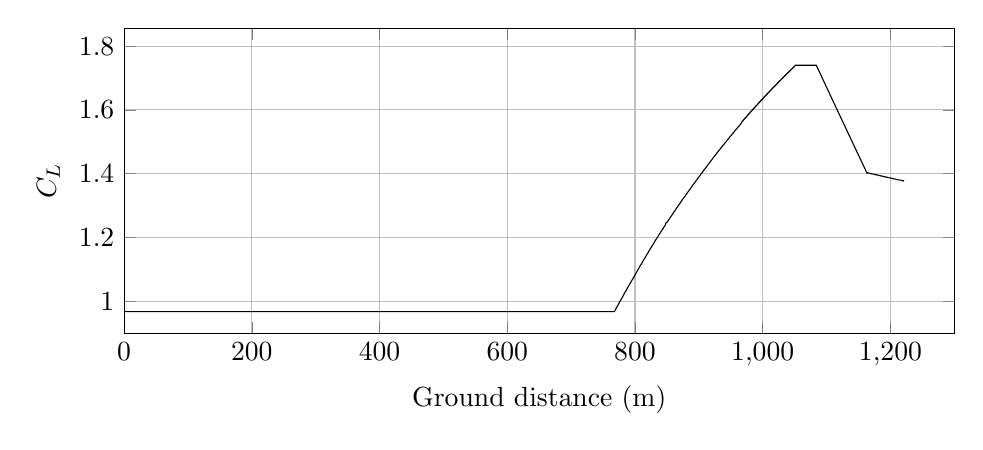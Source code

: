%CL_vs_GroundDistance
\begin{tikzpicture}

\begin{axis}[
width=\textwidth,
height=0.45\textwidth,
scaled ticks=false, tick label style={/pgf/number format/fixed},
xmin=0.0,
xmax=1300,
xlabel={Ground distance (m)},
xmajorgrids,
ymin=0.9,
ymax=1.856,
ylabel={$C_L$ },
ymajorgrids,
legend style={at={(1.03,0.5)},anchor=west,draw=black,fill=white,legend cell align=left}
]

\addplot [
color=black,
solid
]
table[row sep=crcr]{
1.373E-8	0.968\\
2.605E-7	0.968\\
2.049E-6	0.968\\
9.924E-6	0.968\\
4.745E-5	0.968\\
1.74E-4	0.968\\
4.061E-4	0.968\\
7.313E-4	0.968\\
0.001	0.968\\
0.002	0.968\\
0.002	0.968\\
0.003	0.968\\
0.004	0.968\\
0.005	0.968\\
0.006	0.968\\
0.007	0.968\\
0.008	0.968\\
0.009	0.968\\
0.011	0.968\\
0.012	0.968\\
0.014	0.968\\
0.015	0.968\\
0.017	0.968\\
0.019	0.968\\
0.021	0.968\\
0.023	0.968\\
0.025	0.968\\
0.028	0.968\\
0.03	0.968\\
0.032	0.968\\
0.035	0.968\\
0.038	0.968\\
0.04	0.968\\
0.043	0.968\\
0.046	0.968\\
0.049	0.968\\
0.053	0.968\\
0.056	0.968\\
0.059	0.968\\
0.063	0.968\\
0.066	0.968\\
0.07	0.968\\
0.074	0.968\\
0.078	0.968\\
0.082	0.968\\
0.086	0.968\\
0.09	0.968\\
0.094	0.968\\
0.099	0.968\\
0.103	0.968\\
0.108	0.968\\
0.112	0.968\\
0.117	0.968\\
0.122	0.968\\
0.127	0.968\\
0.132	0.968\\
0.138	0.968\\
0.143	0.968\\
0.148	0.968\\
0.154	0.968\\
0.159	0.968\\
0.165	0.968\\
0.171	0.968\\
0.177	0.968\\
0.183	0.968\\
0.189	0.968\\
0.196	0.968\\
0.202	0.968\\
0.209	0.968\\
0.215	0.968\\
0.222	0.968\\
0.229	0.968\\
0.236	0.968\\
0.243	0.968\\
0.25	0.968\\
0.258	0.968\\
0.265	0.968\\
0.272	0.968\\
0.28	0.968\\
0.288	0.968\\
0.296	0.968\\
0.304	0.968\\
0.312	0.968\\
0.32	0.968\\
0.329	0.968\\
0.337	0.968\\
0.346	0.968\\
0.355	0.968\\
0.363	0.968\\
0.372	0.968\\
0.382	0.968\\
0.391	0.968\\
0.4	0.968\\
0.41	0.968\\
0.419	0.968\\
0.429	0.968\\
0.438	0.968\\
0.448	0.968\\
0.458	0.968\\
0.468	0.968\\
0.479	0.968\\
0.489	0.968\\
0.5	0.968\\
0.511	0.968\\
0.521	0.968\\
0.532	0.968\\
0.543	0.968\\
0.554	0.968\\
0.565	0.968\\
0.577	0.968\\
0.589	0.968\\
0.6	0.968\\
0.612	0.968\\
0.624	0.968\\
0.636	0.968\\
0.649	0.968\\
0.661	0.968\\
0.674	0.968\\
0.686	0.968\\
0.699	0.968\\
0.712	0.968\\
0.725	0.968\\
0.738	0.968\\
0.752	0.968\\
0.765	0.968\\
0.779	0.968\\
0.793	0.968\\
0.807	0.968\\
0.822	0.968\\
0.836	0.968\\
0.85	0.968\\
0.865	0.968\\
0.88	0.968\\
0.895	0.968\\
0.91	0.968\\
0.925	0.968\\
0.94	0.968\\
0.956	0.968\\
0.971	0.968\\
0.987	0.968\\
1.003	0.968\\
1.019	0.968\\
1.035	0.968\\
1.052	0.968\\
1.068	0.968\\
1.085	0.968\\
1.101	0.968\\
1.118	0.968\\
1.135	0.968\\
1.153	0.968\\
1.17	0.968\\
1.188	0.968\\
1.206	0.968\\
1.224	0.968\\
1.242	0.968\\
1.261	0.968\\
1.279	0.968\\
1.298	0.968\\
1.317	0.968\\
1.335	0.968\\
1.354	0.968\\
1.374	0.968\\
1.393	0.968\\
1.413	0.968\\
1.433	0.968\\
1.453	0.968\\
1.473	0.968\\
1.493	0.968\\
1.514	0.968\\
1.534	0.968\\
1.555	0.968\\
1.576	0.968\\
1.598	0.968\\
1.62	0.968\\
1.641	0.968\\
1.663	0.968\\
1.686	0.968\\
1.708	0.968\\
1.73	0.968\\
1.752	0.968\\
1.774	0.968\\
1.797	0.968\\
1.82	0.968\\
1.843	0.968\\
1.867	0.968\\
1.89	0.968\\
1.914	0.968\\
1.937	0.968\\
1.961	0.968\\
1.985	0.968\\
2.01	0.968\\
2.035	0.968\\
2.059	0.968\\
2.085	0.968\\
2.11	0.968\\
2.135	0.968\\
2.161	0.968\\
2.186	0.968\\
2.213	0.968\\
2.239	0.968\\
2.265	0.968\\
2.292	0.968\\
2.319	0.968\\
2.346	0.968\\
2.373	0.968\\
2.401	0.968\\
2.428	0.968\\
2.456	0.968\\
2.483	0.968\\
2.512	0.968\\
2.54	0.968\\
2.568	0.968\\
2.597	0.968\\
2.626	0.968\\
2.656	0.968\\
2.686	0.968\\
2.715	0.968\\
2.746	0.968\\
2.775	0.968\\
2.805	0.968\\
2.836	0.968\\
2.866	0.968\\
2.898	0.968\\
2.929	0.968\\
2.96	0.968\\
2.992	0.968\\
3.024	0.968\\
3.056	0.968\\
3.089	0.968\\
3.122	0.968\\
3.155	0.968\\
3.188	0.968\\
3.221	0.968\\
3.254	0.968\\
3.288	0.968\\
3.322	0.968\\
3.356	0.968\\
3.391	0.968\\
3.426	0.968\\
3.462	0.968\\
3.497	0.968\\
3.532	0.968\\
3.568	0.968\\
3.604	0.968\\
3.639	0.968\\
3.677	0.968\\
3.713	0.968\\
3.75	0.968\\
3.786	0.968\\
3.823	0.968\\
3.861	0.968\\
3.899	0.968\\
3.937	0.968\\
3.975	0.968\\
4.014	0.968\\
4.052	0.968\\
4.092	0.968\\
4.132	0.968\\
4.172	0.968\\
4.211	0.968\\
4.25	0.968\\
4.292	0.968\\
4.332	0.968\\
4.373	0.968\\
4.414	0.968\\
4.456	0.968\\
4.497	0.968\\
4.538	0.968\\
4.581	0.968\\
4.624	0.968\\
4.666	0.968\\
4.709	0.968\\
4.752	0.968\\
4.795	0.968\\
4.838	0.968\\
4.881	0.968\\
4.926	0.968\\
4.97	0.968\\
5.014	0.968\\
5.059	0.968\\
5.104	0.968\\
5.15	0.968\\
5.195	0.968\\
5.241	0.968\\
5.288	0.968\\
5.334	0.968\\
5.381	0.968\\
5.428	0.968\\
5.476	0.968\\
5.525	0.968\\
5.573	0.968\\
5.621	0.968\\
5.672	0.968\\
5.72	0.968\\
5.768	0.968\\
5.817	0.968\\
5.866	0.968\\
5.917	0.968\\
5.967	0.968\\
6.017	0.968\\
6.069	0.968\\
6.12	0.968\\
6.171	0.968\\
6.223	0.968\\
6.274	0.968\\
6.326	0.968\\
6.38	0.968\\
6.432	0.968\\
6.485	0.968\\
6.537	0.968\\
6.59	0.968\\
6.644	0.968\\
6.697	0.968\\
6.752	0.968\\
6.807	0.968\\
6.863	0.968\\
6.919	0.968\\
6.975	0.968\\
7.031	0.968\\
7.087	0.968\\
7.145	0.968\\
7.203	0.968\\
7.261	0.968\\
7.321	0.968\\
7.378	0.968\\
7.438	0.968\\
7.497	0.968\\
7.557	0.968\\
7.617	0.968\\
7.677	0.968\\
7.736	0.968\\
7.796	0.968\\
7.857	0.968\\
7.917	0.968\\
7.979	0.968\\
8.04	0.968\\
8.102	0.968\\
8.165	0.968\\
8.226	0.968\\
8.291	0.968\\
8.354	0.968\\
8.418	0.968\\
8.482	0.968\\
8.547	0.968\\
8.613	0.968\\
8.678	0.968\\
8.745	0.968\\
8.811	0.968\\
8.877	0.968\\
8.943	0.968\\
9.011	0.968\\
9.079	0.968\\
9.149	0.968\\
9.216	0.968\\
9.286	0.968\\
9.355	0.968\\
9.424	0.968\\
9.493	0.968\\
9.563	0.968\\
9.632	0.968\\
9.703	0.968\\
9.773	0.968\\
9.844	0.968\\
9.915	0.968\\
9.987	0.968\\
10.059	0.968\\
10.132	0.968\\
10.206	0.968\\
10.279	0.968\\
10.353	0.968\\
10.428	0.968\\
10.503	0.968\\
10.578	0.968\\
10.655	0.968\\
10.73	0.968\\
10.806	0.968\\
10.883	0.968\\
10.959	0.968\\
11.035	0.968\\
11.113	0.968\\
11.191	0.968\\
11.268	0.968\\
11.346	0.968\\
11.424	0.968\\
11.503	0.968\\
11.581	0.968\\
11.662	0.968\\
11.742	0.968\\
11.822	0.968\\
11.902	0.968\\
11.984	0.968\\
12.065	0.968\\
12.148	0.968\\
12.231	0.968\\
12.313	0.968\\
12.397	0.968\\
12.48	0.968\\
12.564	0.968\\
12.648	0.968\\
12.736	0.968\\
12.821	0.968\\
12.908	0.968\\
12.995	0.968\\
13.082	0.968\\
13.17	0.968\\
13.258	0.968\\
13.345	0.968\\
13.433	0.968\\
13.524	0.968\\
13.611	0.968\\
13.702	0.968\\
13.792	0.968\\
13.882	0.968\\
13.975	0.968\\
14.066	0.968\\
14.158	0.968\\
14.251	0.968\\
14.343	0.968\\
14.437	0.968\\
14.533	0.968\\
14.626	0.968\\
14.722	0.968\\
14.819	0.968\\
14.914	0.968\\
15.01	0.968\\
15.108	0.968\\
15.206	0.968\\
15.304	0.968\\
15.403	0.968\\
15.503	0.968\\
15.602	0.968\\
15.701	0.968\\
15.801	0.968\\
15.9	0.968\\
16.002	0.968\\
16.103	0.968\\
16.204	0.968\\
16.305	0.968\\
16.406	0.968\\
16.509	0.968\\
16.615	0.968\\
16.718	0.968\\
16.823	0.968\\
16.929	0.968\\
17.035	0.968\\
17.141	0.968\\
17.246	0.968\\
17.352	0.968\\
17.458	0.968\\
17.566	0.968\\
17.673	0.968\\
17.782	0.968\\
17.891	0.968\\
18.001	0.968\\
18.11	0.968\\
18.22	0.968\\
18.328	0.968\\
18.437	0.968\\
18.549	0.968\\
18.659	0.968\\
18.771	0.968\\
18.884	0.968\\
18.996	0.968\\
19.109	0.968\\
19.223	0.968\\
19.338	0.968\\
19.456	0.968\\
19.573	0.968\\
19.69	0.968\\
19.805	0.968\\
19.924	0.968\\
20.042	0.968\\
20.158	0.968\\
20.278	0.968\\
20.396	0.968\\
20.516	0.968\\
20.637	0.968\\
20.755	0.968\\
20.874	0.968\\
20.996	0.968\\
21.118	0.968\\
21.24	0.968\\
21.361	0.968\\
21.485	0.968\\
21.608	0.968\\
21.732	0.968\\
21.857	0.968\\
21.981	0.968\\
22.108	0.968\\
22.235	0.968\\
22.362	0.968\\
22.488	0.968\\
22.614	0.968\\
22.744	0.968\\
22.873	0.968\\
23.004	0.968\\
23.133	0.968\\
23.263	0.968\\
23.393	0.968\\
23.523	0.968\\
23.655	0.968\\
23.786	0.968\\
23.917	0.968\\
24.047	0.968\\
24.178	0.968\\
24.315	0.968\\
24.448	0.968\\
24.579	0.968\\
24.71	0.968\\
24.843	0.968\\
24.976	0.968\\
25.112	0.968\\
25.247	0.968\\
25.385	0.968\\
25.522	0.968\\
25.661	0.968\\
25.799	0.968\\
25.826	0.968\\
25.84	0.968\\
25.841	0.968\\
25.842	0.968\\
25.848	0.968\\
25.864	0.968\\
25.906	0.968\\
25.999	0.968\\
26.123	0.968\\
26.25	0.968\\
26.377	0.968\\
26.506	0.968\\
26.634	0.968\\
26.763	0.968\\
26.893	0.968\\
27.023	0.968\\
27.154	0.968\\
27.288	0.968\\
27.42	0.968\\
27.556	0.968\\
27.691	0.968\\
27.826	0.968\\
27.96	0.968\\
28.097	0.968\\
28.233	0.968\\
28.369	0.968\\
28.507	0.968\\
28.645	0.968\\
28.783	0.968\\
28.923	0.968\\
29.062	0.968\\
29.202	0.968\\
29.343	0.968\\
29.483	0.968\\
29.626	0.968\\
29.767	0.968\\
29.909	0.968\\
30.052	0.968\\
30.197	0.968\\
30.342	0.968\\
30.486	0.968\\
30.633	0.968\\
30.778	0.968\\
30.924	0.968\\
31.071	0.968\\
31.218	0.968\\
31.367	0.968\\
31.515	0.968\\
31.664	0.968\\
31.815	0.968\\
31.966	0.968\\
32.115	0.968\\
32.266	0.968\\
32.418	0.968\\
32.57	0.968\\
32.722	0.968\\
32.877	0.968\\
33.032	0.968\\
33.185	0.968\\
33.341	0.968\\
33.498	0.968\\
33.654	0.968\\
33.811	0.968\\
33.97	0.968\\
34.126	0.968\\
34.286	0.968\\
34.445	0.968\\
34.606	0.968\\
34.766	0.968\\
34.926	0.968\\
35.086	0.968\\
35.248	0.968\\
35.412	0.968\\
35.574	0.968\\
35.735	0.968\\
35.899	0.968\\
36.065	0.968\\
36.23	0.968\\
36.395	0.968\\
36.561	0.968\\
36.728	0.968\\
36.894	0.968\\
37.059	0.968\\
37.227	0.968\\
37.394	0.968\\
37.562	0.968\\
37.733	0.968\\
37.903	0.968\\
38.071	0.968\\
38.238	0.968\\
38.408	0.968\\
38.578	0.968\\
38.75	0.968\\
38.92	0.968\\
39.093	0.968\\
39.265	0.968\\
39.437	0.968\\
39.609	0.968\\
39.783	0.968\\
39.956	0.968\\
40.132	0.968\\
40.309	0.968\\
40.486	0.968\\
40.664	0.968\\
40.84	0.968\\
41.018	0.968\\
41.198	0.968\\
41.377	0.968\\
41.557	0.968\\
41.736	0.968\\
41.916	0.968\\
42.097	0.968\\
42.278	0.968\\
42.46	0.968\\
42.64	0.968\\
42.822	0.968\\
43.006	0.968\\
43.19	0.968\\
43.372	0.968\\
43.556	0.968\\
43.74	0.968\\
43.924	0.968\\
44.107	0.968\\
44.294	0.968\\
44.479	0.968\\
44.665	0.968\\
44.852	0.968\\
45.039	0.968\\
45.228	0.968\\
45.415	0.968\\
45.603	0.968\\
45.793	0.968\\
45.984	0.968\\
46.173	0.968\\
46.364	0.968\\
46.554	0.968\\
46.745	0.968\\
46.936	0.968\\
47.127	0.968\\
47.319	0.968\\
47.511	0.968\\
47.705	0.968\\
47.9	0.968\\
48.093	0.968\\
48.287	0.968\\
48.484	0.968\\
48.681	0.968\\
48.875	0.968\\
49.071	0.968\\
49.267	0.968\\
49.466	0.968\\
49.662	0.968\\
49.86	0.968\\
50.058	0.968\\
50.258	0.968\\
50.457	0.968\\
50.656	0.968\\
50.859	0.968\\
51.061	0.968\\
51.264	0.968\\
51.464	0.968\\
51.665	0.968\\
51.866	0.968\\
52.074	0.968\\
52.282	0.968\\
52.487	0.968\\
52.695	0.968\\
52.9	0.968\\
53.108	0.968\\
53.312	0.968\\
53.52	0.968\\
53.727	0.968\\
53.937	0.968\\
54.145	0.968\\
54.351	0.968\\
54.562	0.968\\
54.776	0.968\\
54.988	0.968\\
55.198	0.968\\
55.41	0.968\\
55.624	0.968\\
55.837	0.968\\
56.047	0.968\\
56.261	0.968\\
56.475	0.968\\
56.691	0.968\\
56.909	0.968\\
57.127	0.968\\
57.347	0.968\\
57.565	0.968\\
57.782	0.968\\
57.999	0.968\\
58.218	0.968\\
58.436	0.968\\
58.658	0.968\\
58.88	0.968\\
59.103	0.968\\
59.324	0.968\\
59.545	0.968\\
59.768	0.968\\
59.991	0.968\\
60.216	0.968\\
60.44	0.968\\
60.665	0.968\\
60.891	0.968\\
61.116	0.968\\
61.343	0.968\\
61.572	0.968\\
61.799	0.968\\
62.026	0.968\\
62.254	0.968\\
62.483	0.968\\
62.714	0.968\\
62.945	0.968\\
63.178	0.968\\
63.411	0.968\\
63.645	0.968\\
63.877	0.968\\
64.112	0.968\\
64.347	0.968\\
64.583	0.968\\
64.819	0.968\\
65.056	0.968\\
65.295	0.968\\
65.532	0.968\\
65.77	0.968\\
66.01	0.968\\
66.253	0.968\\
66.493	0.968\\
66.734	0.968\\
66.977	0.968\\
67.219	0.968\\
67.464	0.968\\
67.706	0.968\\
67.954	0.968\\
68.198	0.968\\
68.444	0.968\\
68.69	0.968\\
68.94	0.968\\
69.19	0.968\\
69.44	0.968\\
69.69	0.968\\
69.941	0.968\\
70.193	0.968\\
70.447	0.968\\
70.699	0.968\\
70.954	0.968\\
71.211	0.968\\
71.468	0.968\\
71.725	0.968\\
71.982	0.968\\
72.241	0.968\\
72.499	0.968\\
72.759	0.968\\
73.02	0.968\\
73.281	0.968\\
73.543	0.968\\
73.806	0.968\\
74.072	0.968\\
74.339	0.968\\
74.605	0.968\\
74.873	0.968\\
75.14	0.968\\
75.411	0.968\\
75.683	0.968\\
75.951	0.968\\
76.224	0.968\\
76.499	0.968\\
76.772	0.968\\
77.047	0.968\\
77.323	0.968\\
77.599	0.968\\
77.878	0.968\\
78.157	0.968\\
78.438	0.968\\
78.721	0.968\\
79.001	0.968\\
79.284	0.968\\
79.57	0.968\\
79.854	0.968\\
80.139	0.968\\
80.426	0.968\\
80.715	0.968\\
81.007	0.968\\
81.295	0.968\\
81.585	0.968\\
81.875	0.968\\
82.171	0.968\\
82.467	0.968\\
82.764	0.968\\
83.058	0.968\\
83.359	0.968\\
83.657	0.968\\
83.955	0.968\\
84.253	0.968\\
84.557	0.968\\
84.86	0.968\\
85.165	0.968\\
85.472	0.968\\
85.779	0.968\\
86.087	0.968\\
86.398	0.968\\
86.711	0.968\\
87.026	0.968\\
87.34	0.968\\
87.654	0.968\\
87.967	0.968\\
88.285	0.968\\
88.61	0.968\\
88.929	0.968\\
89.25	0.968\\
89.575	0.968\\
89.902	0.968\\
90.226	0.968\\
90.549	0.968\\
90.878	0.968\\
91.205	0.968\\
91.538	0.968\\
91.871	0.968\\
92.201	0.968\\
92.531	0.968\\
92.864	0.968\\
93.198	0.968\\
93.533	0.968\\
93.867	0.968\\
94.203	0.968\\
94.541	0.968\\
94.874	0.968\\
95.217	0.968\\
95.554	0.968\\
95.892	0.968\\
96.231	0.968\\
96.572	0.968\\
96.908	0.968\\
97.248	0.968\\
97.588	0.968\\
97.926	0.968\\
98.267	0.968\\
98.605	0.968\\
98.946	0.968\\
99.287	0.968\\
99.634	0.968\\
99.977	0.968\\
100.316	0.968\\
100.656	0.968\\
100.996	0.968\\
101.34	0.968\\
101.68	0.968\\
102.017	0.968\\
102.357	0.968\\
102.694	0.968\\
103.035	0.968\\
103.376	0.968\\
103.719	0.968\\
104.059	0.968\\
104.395	0.968\\
104.733	0.968\\
105.071	0.968\\
105.407	0.968\\
105.744	0.968\\
106.08	0.968\\
106.416	0.968\\
106.756	0.968\\
107.094	0.968\\
107.432	0.968\\
107.447	0.968\\
107.458	0.968\\
107.462	0.968\\
107.465	0.968\\
107.468	0.968\\
107.484	0.968\\
107.532	0.968\\
107.687	0.968\\
107.976	0.968\\
108.277	0.968\\
108.582	0.968\\
108.886	0.968\\
109.192	0.968\\
109.502	0.968\\
109.811	0.968\\
110.121	0.968\\
110.433	0.968\\
110.747	0.968\\
111.065	0.968\\
111.382	0.968\\
111.701	0.968\\
112.023	0.968\\
112.343	0.968\\
112.668	0.968\\
112.993	0.968\\
113.32	0.968\\
113.65	0.968\\
113.979	0.968\\
114.313	0.968\\
114.644	0.968\\
114.981	0.968\\
115.32	0.968\\
115.658	0.968\\
116.001	0.968\\
116.342	0.968\\
116.686	0.968\\
117.033	0.968\\
117.379	0.968\\
117.729	0.968\\
118.08	0.968\\
118.434	0.968\\
118.792	0.968\\
119.148	0.968\\
119.504	0.968\\
119.863	0.968\\
120.226	0.968\\
120.59	0.968\\
120.955	0.968\\
121.32	0.968\\
121.686	0.968\\
122.053	0.968\\
122.423	0.968\\
122.795	0.968\\
123.166	0.968\\
123.54	0.968\\
123.912	0.968\\
124.29	0.968\\
124.663	0.968\\
125.039	0.968\\
125.414	0.968\\
125.79	0.968\\
126.168	0.968\\
126.546	0.968\\
126.925	0.968\\
127.303	0.968\\
127.683	0.968\\
128.062	0.968\\
128.444	0.968\\
128.823	0.968\\
129.199	0.968\\
129.578	0.968\\
129.955	0.968\\
130.334	0.968\\
130.714	0.968\\
131.095	0.968\\
131.477	0.968\\
131.857	0.968\\
132.239	0.968\\
132.616	0.968\\
133.0	0.968\\
133.381	0.968\\
133.761	0.968\\
134.136	0.968\\
134.516	0.968\\
134.897	0.968\\
135.274	0.968\\
135.652	0.968\\
136.033	0.968\\
136.412	0.968\\
136.79	0.968\\
137.17	0.968\\
137.548	0.968\\
137.926	0.968\\
138.305	0.968\\
138.684	0.968\\
139.063	0.968\\
139.441	0.968\\
139.819	0.968\\
140.198	0.968\\
140.573	0.968\\
140.951	0.968\\
141.328	0.968\\
141.706	0.968\\
142.084	0.968\\
142.464	0.968\\
142.841	0.968\\
143.219	0.968\\
143.6	0.968\\
143.98	0.968\\
144.359	0.968\\
144.736	0.968\\
145.113	0.968\\
145.491	0.968\\
145.87	0.968\\
146.245	0.968\\
146.624	0.968\\
147.001	0.968\\
147.379	0.968\\
147.757	0.968\\
148.136	0.968\\
148.514	0.968\\
148.891	0.968\\
149.271	0.968\\
149.653	0.968\\
150.033	0.968\\
150.414	0.968\\
150.793	0.968\\
151.173	0.968\\
151.554	0.968\\
151.935	0.968\\
152.319	0.968\\
152.702	0.968\\
153.083	0.968\\
153.467	0.968\\
153.848	0.968\\
154.231	0.968\\
154.615	0.968\\
155.0	0.968\\
155.383	0.968\\
155.768	0.968\\
156.151	0.968\\
156.535	0.968\\
156.92	0.968\\
157.306	0.968\\
157.691	0.968\\
158.078	0.968\\
158.465	0.968\\
158.851	0.968\\
159.24	0.968\\
159.627	0.968\\
160.02	0.968\\
160.408	0.968\\
160.796	0.968\\
161.184	0.968\\
161.576	0.968\\
161.968	0.968\\
162.358	0.968\\
162.751	0.968\\
163.145	0.968\\
163.537	0.968\\
163.93	0.968\\
164.324	0.968\\
164.717	0.968\\
165.11	0.968\\
165.504	0.968\\
165.898	0.968\\
166.291	0.968\\
166.689	0.968\\
167.083	0.968\\
167.48	0.968\\
167.88	0.968\\
168.278	0.968\\
168.677	0.968\\
169.075	0.968\\
169.476	0.968\\
169.878	0.968\\
170.279	0.968\\
170.681	0.968\\
171.086	0.968\\
171.488	0.968\\
171.893	0.968\\
172.297	0.968\\
172.703	0.968\\
173.111	0.968\\
173.516	0.968\\
173.926	0.968\\
174.336	0.968\\
174.746	0.968\\
175.157	0.968\\
175.569	0.968\\
175.98	0.968\\
176.393	0.968\\
176.804	0.968\\
177.219	0.968\\
177.633	0.968\\
178.051	0.968\\
178.467	0.968\\
178.884	0.968\\
179.298	0.968\\
179.716	0.968\\
180.134	0.968\\
180.554	0.968\\
180.977	0.968\\
181.4	0.968\\
181.823	0.968\\
182.246	0.968\\
182.673	0.968\\
183.1	0.968\\
183.529	0.968\\
183.958	0.968\\
184.386	0.968\\
184.817	0.968\\
185.246	0.968\\
185.678	0.968\\
186.109	0.968\\
186.54	0.968\\
186.971	0.968\\
187.407	0.968\\
187.842	0.968\\
188.278	0.968\\
188.718	0.968\\
189.161	0.968\\
189.601	0.968\\
190.039	0.968\\
190.48	0.968\\
190.925	0.968\\
191.372	0.968\\
191.818	0.968\\
192.265	0.968\\
192.715	0.968\\
193.165	0.968\\
193.616	0.968\\
194.067	0.968\\
194.521	0.968\\
194.978	0.968\\
195.436	0.968\\
195.895	0.968\\
196.354	0.968\\
196.818	0.968\\
197.281	0.968\\
197.745	0.968\\
198.212	0.968\\
198.678	0.968\\
199.146	0.968\\
199.617	0.968\\
200.086	0.968\\
200.555	0.968\\
201.028	0.968\\
201.501	0.968\\
201.979	0.968\\
202.457	0.968\\
202.938	0.968\\
203.422	0.968\\
203.906	0.968\\
204.394	0.968\\
204.881	0.968\\
205.374	0.968\\
205.868	0.968\\
206.362	0.968\\
206.856	0.968\\
207.356	0.968\\
207.853	0.968\\
208.356	0.968\\
208.859	0.968\\
209.361	0.968\\
209.864	0.968\\
210.375	0.968\\
210.888	0.968\\
211.409	0.968\\
211.928	0.968\\
212.45	0.968\\
212.973	0.968\\
213.501	0.968\\
214.031	0.968\\
214.556	0.968\\
215.09	0.968\\
215.63	0.968\\
216.172	0.968\\
216.713	0.968\\
217.254	0.968\\
217.799	0.968\\
218.348	0.968\\
218.897	0.968\\
219.458	0.968\\
220.018	0.968\\
220.58	0.968\\
221.149	0.968\\
221.724	0.968\\
222.297	0.968\\
222.872	0.968\\
223.455	0.968\\
224.043	0.968\\
224.627	0.968\\
225.215	0.968\\
225.809	0.968\\
226.407	0.968\\
227.01	0.968\\
227.62	0.968\\
228.232	0.968\\
228.841	0.968\\
229.46	0.968\\
230.088	0.968\\
230.713	0.968\\
231.34	0.968\\
231.962	0.968\\
232.584	0.968\\
233.21	0.968\\
233.841	0.968\\
234.463	0.968\\
235.095	0.968\\
235.716	0.968\\
236.336	0.968\\
236.958	0.968\\
237.577	0.968\\
238.195	0.968\\
238.811	0.968\\
239.426	0.968\\
240.037	0.968\\
240.639	0.968\\
241.242	0.968\\
241.843	0.968\\
242.443	0.968\\
243.037	0.968\\
243.631	0.968\\
244.221	0.968\\
244.812	0.968\\
245.397	0.968\\
245.979	0.968\\
246.559	0.968\\
247.13	0.968\\
247.707	0.968\\
248.28	0.968\\
248.853	0.968\\
249.419	0.968\\
249.978	0.968\\
250.541	0.968\\
251.101	0.968\\
251.656	0.968\\
252.209	0.968\\
252.762	0.968\\
253.314	0.968\\
253.866	0.968\\
254.414	0.968\\
254.957	0.968\\
255.065	0.968\\
255.13	0.968\\
255.178	0.968\\
255.206	0.968\\
255.231	0.968\\
255.254	0.968\\
255.276	0.968\\
255.29	0.968\\
255.295	0.968\\
255.3	0.968\\
255.325	0.968\\
255.432	0.968\\
255.722	0.968\\
256.196	0.968\\
256.674	0.968\\
257.155	0.968\\
257.637	0.968\\
258.123	0.968\\
258.614	0.968\\
259.105	0.968\\
259.598	0.968\\
260.095	0.968\\
260.596	0.968\\
261.102	0.968\\
261.609	0.968\\
262.119	0.968\\
262.632	0.968\\
263.148	0.968\\
263.667	0.968\\
264.188	0.968\\
264.713	0.968\\
265.241	0.968\\
265.772	0.968\\
266.308	0.968\\
266.85	0.968\\
267.393	0.968\\
267.937	0.968\\
268.492	0.968\\
269.048	0.968\\
269.61	0.968\\
270.172	0.968\\
270.744	0.968\\
271.317	0.968\\
271.892	0.968\\
272.479	0.968\\
273.068	0.968\\
273.661	0.968\\
274.253	0.968\\
274.852	0.968\\
275.459	0.968\\
276.069	0.968\\
276.681	0.968\\
277.297	0.968\\
277.922	0.968\\
278.551	0.968\\
279.178	0.968\\
279.818	0.968\\
280.455	0.968\\
281.097	0.968\\
281.737	0.968\\
282.381	0.968\\
283.03	0.968\\
283.677	0.968\\
284.32	0.968\\
284.96	0.968\\
285.602	0.968\\
286.242	0.968\\
286.878	0.968\\
287.518	0.968\\
288.15	0.968\\
288.779	0.968\\
289.411	0.968\\
290.037	0.968\\
290.662	0.968\\
291.285	0.968\\
291.907	0.968\\
292.523	0.968\\
293.138	0.968\\
293.75	0.968\\
294.367	0.968\\
294.974	0.968\\
295.58	0.968\\
296.189	0.968\\
296.791	0.968\\
297.393	0.968\\
297.989	0.968\\
298.587	0.968\\
299.181	0.968\\
299.772	0.968\\
300.366	0.968\\
300.959	0.968\\
301.552	0.968\\
302.14	0.968\\
302.727	0.968\\
303.312	0.968\\
303.894	0.968\\
304.478	0.968\\
305.06	0.968\\
305.639	0.968\\
306.216	0.968\\
306.796	0.968\\
307.372	0.968\\
307.948	0.968\\
308.526	0.968\\
309.101	0.968\\
309.681	0.968\\
310.254	0.968\\
310.827	0.968\\
311.402	0.968\\
311.97	0.968\\
312.54	0.968\\
313.109	0.968\\
313.68	0.968\\
314.25	0.968\\
314.821	0.968\\
315.389	0.968\\
315.96	0.968\\
316.529	0.968\\
317.096	0.968\\
317.662	0.968\\
318.229	0.968\\
318.795	0.968\\
319.363	0.968\\
319.93	0.968\\
320.496	0.968\\
321.063	0.968\\
321.629	0.968\\
322.195	0.968\\
322.762	0.968\\
323.328	0.968\\
323.894	0.968\\
324.46	0.968\\
325.024	0.968\\
325.593	0.968\\
326.157	0.968\\
326.724	0.968\\
327.289	0.968\\
327.856	0.968\\
328.423	0.968\\
328.989	0.968\\
329.555	0.968\\
330.122	0.968\\
330.687	0.968\\
331.253	0.968\\
331.821	0.968\\
332.386	0.968\\
332.954	0.968\\
333.523	0.968\\
334.09	0.968\\
334.659	0.968\\
335.225	0.968\\
335.795	0.968\\
336.367	0.968\\
336.935	0.968\\
337.505	0.968\\
338.076	0.968\\
338.645	0.968\\
339.213	0.968\\
339.783	0.968\\
340.352	0.968\\
340.923	0.968\\
341.497	0.968\\
342.071	0.968\\
342.643	0.968\\
343.216	0.968\\
343.788	0.968\\
344.363	0.968\\
344.936	0.968\\
345.512	0.968\\
346.089	0.968\\
346.663	0.968\\
347.24	0.968\\
347.815	0.968\\
348.392	0.968\\
348.967	0.968\\
349.544	0.968\\
350.122	0.968\\
350.701	0.968\\
351.281	0.968\\
351.862	0.968\\
352.443	0.968\\
353.022	0.968\\
353.605	0.968\\
354.189	0.968\\
354.773	0.968\\
355.356	0.968\\
355.942	0.968\\
356.528	0.968\\
357.115	0.968\\
357.702	0.968\\
358.289	0.968\\
358.88	0.968\\
359.47	0.968\\
360.061	0.968\\
360.656	0.968\\
361.248	0.968\\
361.84	0.968\\
362.434	0.968\\
363.027	0.968\\
363.621	0.968\\
364.217	0.968\\
364.817	0.968\\
365.417	0.968\\
366.017	0.968\\
366.613	0.968\\
367.214	0.968\\
367.814	0.968\\
368.414	0.968\\
369.014	0.968\\
369.618	0.968\\
370.22	0.968\\
370.829	0.968\\
371.433	0.968\\
372.038	0.968\\
372.65	0.968\\
373.262	0.968\\
373.873	0.968\\
374.485	0.968\\
375.098	0.968\\
375.714	0.968\\
376.329	0.968\\
376.947	0.968\\
377.561	0.968\\
378.184	0.968\\
378.805	0.968\\
379.427	0.968\\
380.051	0.968\\
380.673	0.968\\
381.299	0.968\\
381.926	0.968\\
382.557	0.968\\
383.184	0.968\\
383.816	0.968\\
384.448	0.968\\
385.08	0.968\\
385.714	0.968\\
386.35	0.968\\
386.988	0.968\\
387.628	0.968\\
388.268	0.968\\
388.909	0.968\\
389.55	0.968\\
390.196	0.968\\
390.841	0.968\\
391.485	0.968\\
392.135	0.968\\
392.787	0.968\\
393.438	0.968\\
394.091	0.968\\
394.747	0.968\\
395.402	0.968\\
396.061	0.968\\
396.725	0.968\\
397.389	0.968\\
398.056	0.968\\
398.723	0.968\\
399.391	0.968\\
400.061	0.968\\
400.73	0.968\\
401.403	0.968\\
402.077	0.968\\
402.752	0.968\\
403.433	0.968\\
404.116	0.968\\
404.802	0.968\\
405.486	0.968\\
406.179	0.968\\
406.87	0.968\\
407.565	0.968\\
408.261	0.968\\
408.96	0.968\\
409.662	0.968\\
410.366	0.968\\
411.073	0.968\\
411.782	0.968\\
412.494	0.968\\
413.206	0.968\\
413.923	0.968\\
414.641	0.968\\
415.364	0.968\\
416.088	0.968\\
416.816	0.968\\
417.548	0.968\\
418.283	0.968\\
419.02	0.968\\
419.762	0.968\\
420.508	0.968\\
421.254	0.968\\
422.002	0.968\\
422.76	0.968\\
423.518	0.968\\
424.279	0.968\\
425.049	0.968\\
425.818	0.968\\
426.595	0.968\\
427.373	0.968\\
428.156	0.968\\
428.944	0.968\\
429.739	0.968\\
430.539	0.968\\
431.347	0.968\\
432.161	0.968\\
432.977	0.968\\
433.799	0.968\\
434.632	0.968\\
435.469	0.968\\
436.313	0.968\\
437.164	0.968\\
438.016	0.968\\
438.881	0.968\\
439.752	0.968\\
440.638	0.968\\
441.539	0.968\\
442.438	0.968\\
443.35	0.968\\
444.278	0.968\\
445.208	0.968\\
446.152	0.968\\
447.102	0.968\\
448.065	0.968\\
449.036	0.968\\
450.025	0.968\\
451.017	0.968\\
452.021	0.968\\
453.024	0.968\\
454.028	0.968\\
455.031	0.968\\
456.032	0.968\\
457.029	0.968\\
458.019	0.968\\
458.998	0.968\\
459.962	0.968\\
460.921	0.968\\
461.862	0.968\\
462.802	0.968\\
463.728	0.968\\
464.639	0.968\\
465.541	0.968\\
466.435	0.968\\
467.32	0.968\\
468.201	0.968\\
469.072	0.968\\
469.935	0.968\\
470.79	0.968\\
471.642	0.968\\
472.488	0.968\\
473.325	0.968\\
474.157	0.968\\
474.987	0.968\\
475.812	0.968\\
476.636	0.968\\
477.449	0.968\\
478.26	0.968\\
479.068	0.968\\
479.872	0.968\\
480.672	0.968\\
481.464	0.968\\
482.254	0.968\\
483.044	0.968\\
483.825	0.968\\
484.605	0.968\\
485.381	0.968\\
486.155	0.968\\
486.923	0.968\\
487.691	0.968\\
488.453	0.968\\
489.214	0.968\\
489.366	0.968\\
489.914	0.968\\
489.944	0.968\\
489.952	0.968\\
489.959	0.968\\
490.009	0.968\\
490.223	0.968\\
490.808	0.968\\
491.555	0.968\\
492.306	0.968\\
493.056	0.968\\
493.812	0.968\\
494.571	0.968\\
495.339	0.968\\
496.105	0.968\\
496.876	0.968\\
497.652	0.968\\
498.436	0.968\\
499.222	0.968\\
500.016	0.968\\
500.817	0.968\\
501.621	0.968\\
502.431	0.968\\
503.249	0.968\\
504.068	0.968\\
504.892	0.968\\
505.726	0.968\\
506.569	0.968\\
507.414	0.968\\
508.268	0.968\\
509.127	0.968\\
509.992	0.968\\
510.87	0.968\\
511.756	0.968\\
512.653	0.968\\
513.553	0.968\\
514.468	0.968\\
515.387	0.968\\
516.317	0.968\\
517.26	0.968\\
518.213	0.968\\
519.176	0.968\\
520.141	0.968\\
521.123	0.968\\
522.121	0.968\\
523.126	0.968\\
524.142	0.968\\
525.163	0.968\\
526.197	0.968\\
527.233	0.968\\
528.27	0.968\\
529.313	0.968\\
530.357	0.968\\
531.392	0.968\\
532.424	0.968\\
533.46	0.968\\
534.487	0.968\\
535.502	0.968\\
536.515	0.968\\
537.523	0.968\\
538.516	0.968\\
539.508	0.968\\
540.486	0.968\\
541.466	0.968\\
542.436	0.968\\
543.404	0.968\\
544.359	0.968\\
545.307	0.968\\
546.251	0.968\\
547.192	0.968\\
548.128	0.968\\
549.061	0.968\\
549.992	0.968\\
550.913	0.968\\
551.832	0.968\\
552.743	0.968\\
553.651	0.968\\
554.557	0.968\\
555.46	0.968\\
556.356	0.968\\
557.251	0.968\\
558.144	0.968\\
559.04	0.968\\
559.931	0.968\\
560.818	0.968\\
561.696	0.968\\
562.58	0.968\\
563.461	0.968\\
564.339	0.968\\
565.215	0.968\\
566.089	0.968\\
566.962	0.968\\
567.83	0.968\\
568.698	0.968\\
569.562	0.968\\
570.424	0.968\\
571.285	0.968\\
572.149	0.968\\
573.01	0.968\\
573.868	0.968\\
574.726	0.968\\
575.584	0.968\\
576.439	0.968\\
577.29	0.968\\
578.144	0.968\\
578.996	0.968\\
579.849	0.968\\
580.701	0.968\\
581.548	0.968\\
582.398	0.968\\
583.244	0.968\\
584.095	0.968\\
584.945	0.968\\
585.791	0.968\\
586.639	0.968\\
587.483	0.968\\
588.328	0.968\\
589.173	0.968\\
590.017	0.968\\
590.861	0.968\\
591.706	0.968\\
592.546	0.968\\
593.391	0.968\\
594.233	0.968\\
595.075	0.968\\
595.916	0.968\\
596.757	0.968\\
597.6	0.968\\
598.443	0.968\\
599.285	0.968\\
600.126	0.968\\
600.967	0.968\\
601.809	0.968\\
602.649	0.968\\
603.49	0.968\\
604.332	0.968\\
605.175	0.968\\
606.017	0.968\\
606.856	0.968\\
607.7	0.968\\
608.547	0.968\\
609.385	0.968\\
610.229	0.968\\
611.072	0.968\\
611.914	0.968\\
612.757	0.968\\
613.604	0.968\\
614.448	0.968\\
615.288	0.968\\
616.128	0.968\\
616.972	0.968\\
617.817	0.968\\
618.663	0.968\\
619.508	0.968\\
620.355	0.968\\
621.202	0.968\\
622.049	0.968\\
622.901	0.968\\
623.747	0.968\\
624.597	0.968\\
625.445	0.968\\
626.295	0.968\\
627.146	0.968\\
627.996	0.968\\
628.849	0.968\\
629.704	0.968\\
630.554	0.968\\
631.409	0.968\\
632.264	0.968\\
633.12	0.968\\
633.978	0.968\\
634.836	0.968\\
635.695	0.968\\
636.551	0.968\\
637.411	0.968\\
638.27	0.968\\
639.128	0.968\\
639.989	0.968\\
640.855	0.968\\
641.717	0.968\\
642.58	0.968\\
643.445	0.968\\
644.308	0.968\\
645.175	0.968\\
646.04	0.968\\
646.912	0.968\\
647.781	0.968\\
648.656	0.968\\
649.528	0.968\\
650.399	0.968\\
651.271	0.968\\
652.146	0.968\\
653.022	0.968\\
653.896	0.968\\
654.773	0.968\\
655.652	0.968\\
656.528	0.968\\
657.411	0.968\\
658.292	0.968\\
659.177	0.968\\
660.065	0.968\\
660.954	0.968\\
661.84	0.968\\
662.732	0.968\\
663.62	0.968\\
664.513	0.968\\
665.403	0.968\\
666.297	0.968\\
667.191	0.968\\
668.084	0.968\\
668.985	0.968\\
669.886	0.968\\
670.786	0.968\\
671.69	0.968\\
672.589	0.968\\
673.498	0.968\\
674.41	0.968\\
675.315	0.968\\
676.227	0.968\\
677.141	0.968\\
678.056	0.968\\
678.969	0.968\\
679.887	0.968\\
680.808	0.968\\
681.731	0.968\\
682.65	0.968\\
683.574	0.968\\
684.496	0.968\\
685.42	0.968\\
686.348	0.968\\
687.277	0.968\\
688.206	0.968\\
689.14	0.968\\
690.076	0.968\\
691.015	0.968\\
691.955	0.968\\
692.895	0.968\\
693.84	0.968\\
694.787	0.968\\
695.735	0.968\\
696.688	0.968\\
697.639	0.968\\
698.598	0.968\\
699.55	0.968\\
700.504	0.968\\
701.465	0.968\\
702.426	0.968\\
703.387	0.968\\
704.361	0.968\\
705.332	0.968\\
706.3	0.968\\
707.277	0.968\\
708.249	0.968\\
709.228	0.968\\
710.209	0.968\\
711.195	0.968\\
712.187	0.968\\
713.176	0.968\\
714.167	0.968\\
715.16	0.968\\
716.158	0.968\\
717.163	0.968\\
718.17	0.968\\
719.176	0.968\\
720.188	0.968\\
721.202	0.968\\
722.218	0.968\\
723.235	0.968\\
724.259	0.968\\
725.282	0.968\\
726.311	0.968\\
727.34	0.968\\
728.372	0.968\\
729.411	0.968\\
730.456	0.968\\
731.507	0.968\\
732.557	0.968\\
733.619	0.968\\
734.676	0.968\\
735.735	0.968\\
736.801	0.968\\
737.875	0.968\\
738.951	0.968\\
740.03	0.968\\
741.117	0.968\\
742.213	0.968\\
743.31	0.968\\
744.411	0.968\\
745.517	0.968\\
746.626	0.968\\
747.746	0.968\\
748.868	0.968\\
749.997	0.968\\
751.133	0.968\\
752.272	0.968\\
753.42	0.968\\
754.571	0.968\\
755.726	0.968\\
756.894	0.968\\
758.066	0.968\\
759.248	0.968\\
760.44	0.968\\
761.643	0.968\\
762.846	0.968\\
764.068	0.968\\
765.299	0.968\\
766.409	0.968\\
766.536	0.968\\
767.785	0.968\\
769.045	0.973\\
770.317	0.978\\
771.608	0.982\\
772.911	0.987\\
774.227	0.992\\
775.554	0.997\\
776.894	1.002\\
778.259	1.006\\
779.639	1.011\\
781.041	1.016\\
782.472	1.022\\
783.925	1.027\\
785.394	1.032\\
786.889	1.037\\
788.418	1.043\\
789.974	1.048\\
791.554	1.054\\
793.143	1.059\\
794.756	1.065\\
796.359	1.07\\
797.957	1.076\\
799.531	1.081\\
801.09	1.087\\
802.606	1.092\\
804.102	1.098\\
805.578	1.103\\
807.031	1.108\\
808.453	1.113\\
809.851	1.117\\
811.244	1.122\\
812.616	1.127\\
813.967	1.131\\
815.301	1.136\\
816.62	1.14\\
817.926	1.145\\
819.226	1.149\\
820.504	1.153\\
821.781	1.158\\
823.044	1.162\\
824.298	1.166\\
825.541	1.17\\
826.781	1.174\\
828.007	1.178\\
829.228	1.182\\
830.44	1.186\\
831.646	1.19\\
832.846	1.194\\
834.038	1.197\\
835.223	1.201\\
836.397	1.205\\
837.576	1.209\\
838.742	1.212\\
839.902	1.216\\
841.06	1.22\\
842.211	1.223\\
843.358	1.227\\
844.501	1.23\\
845.64	1.234\\
846.772	1.237\\
847.897	1.241\\
848.121	1.244\\
848.162	1.245\\
848.201	1.245\\
848.239	1.245\\
848.264	1.245\\
848.292	1.245\\
848.421	1.246\\
848.959	1.246\\
850.144	1.248\\
851.299	1.251\\
852.463	1.255\\
853.634	1.258\\
854.814	1.262\\
855.997	1.265\\
857.191	1.269\\
858.392	1.272\\
859.6	1.276\\
860.816	1.28\\
862.04	1.283\\
863.279	1.287\\
864.531	1.291\\
865.783	1.294\\
867.051	1.298\\
868.328	1.302\\
869.616	1.305\\
870.918	1.309\\
872.237	1.313\\
873.563	1.317\\
874.906	1.321\\
876.263	1.324\\
877.637	1.328\\
879.021	1.332\\
880.42	1.336\\
881.842	1.34\\
883.282	1.344\\
884.736	1.348\\
886.21	1.352\\
887.71	1.356\\
889.239	1.361\\
890.78	1.365\\
892.334	1.369\\
893.918	1.373\\
895.516	1.378\\
897.132	1.382\\
898.768	1.387\\
900.398	1.391\\
902.036	1.395\\
903.665	1.4\\
905.279	1.404\\
906.886	1.409\\
908.466	1.413\\
910.047	1.417\\
911.595	1.421\\
913.13	1.425\\
914.657	1.429\\
916.168	1.433\\
917.658	1.437\\
919.146	1.441\\
920.618	1.445\\
922.073	1.449\\
923.527	1.453\\
924.964	1.456\\
926.386	1.46\\
927.806	1.464\\
929.207	1.467\\
930.604	1.471\\
932.001	1.474\\
933.391	1.478\\
934.768	1.481\\
936.138	1.485\\
937.501	1.488\\
938.858	1.491\\
940.213	1.495\\
941.561	1.498\\
942.901	1.501\\
944.239	1.505\\
945.569	1.508\\
946.898	1.511\\
948.228	1.515\\
949.551	1.518\\
950.866	1.521\\
952.181	1.524\\
953.489	1.527\\
954.798	1.53\\
956.102	1.534\\
957.406	1.537\\
958.709	1.54\\
960.006	1.543\\
961.302	1.546\\
962.594	1.549\\
963.882	1.552\\
965.171	1.555\\
966.453	1.558\\
966.71	1.561\\
966.941	1.561\\
967.172	1.562\\
967.398	1.563\\
967.625	1.563\\
967.856	1.564\\
968.088	1.564\\
968.32	1.565\\
968.551	1.565\\
968.781	1.566\\
969.014	1.566\\
969.247	1.567\\
969.479	1.567\\
969.703	1.568\\
969.928	1.568\\
970.15	1.569\\
970.376	1.569\\
970.61	1.57\\
970.841	1.57\\
971.07	1.571\\
971.301	1.572\\
971.534	1.572\\
971.766	1.573\\
971.991	1.573\\
972.224	1.574\\
972.456	1.574\\
972.674	1.575\\
972.897	1.575\\
973.132	1.576\\
973.363	1.576\\
973.597	1.577\\
973.824	1.577\\
974.058	1.578\\
974.292	1.578\\
974.526	1.579\\
974.758	1.579\\
974.992	1.58\\
975.225	1.58\\
975.451	1.581\\
975.686	1.582\\
975.917	1.582\\
976.149	1.583\\
976.383	1.583\\
976.616	1.584\\
976.853	1.584\\
977.078	1.585\\
977.302	1.585\\
977.529	1.586\\
977.763	1.586\\
977.999	1.587\\
978.221	1.587\\
978.458	1.588\\
978.696	1.588\\
978.934	1.589\\
979.172	1.589\\
979.403	1.59\\
979.636	1.59\\
979.874	1.591\\
980.113	1.592\\
980.348	1.592\\
980.587	1.593\\
980.82	1.593\\
981.053	1.594\\
981.29	1.594\\
981.522	1.595\\
981.76	1.595\\
982.0	1.596\\
982.23	1.596\\
982.466	1.597\\
982.699	1.597\\
982.93	1.598\\
983.17	1.598\\
983.409	1.599\\
983.647	1.599\\
983.886	1.6\\
984.125	1.601\\
984.366	1.601\\
984.603	1.602\\
984.832	1.602\\
985.068	1.603\\
985.306	1.603\\
985.544	1.604\\
985.772	1.604\\
986.015	1.605\\
986.252	1.605\\
986.494	1.606\\
986.737	1.606\\
986.98	1.607\\
987.223	1.607\\
987.455	1.608\\
987.695	1.608\\
987.935	1.609\\
988.177	1.609\\
988.42	1.61\\
988.653	1.611\\
988.886	1.611\\
989.13	1.612\\
989.37	1.612\\
989.603	1.613\\
989.844	1.613\\
990.087	1.614\\
990.328	1.614\\
990.567	1.615\\
990.813	1.615\\
991.05	1.616\\
991.289	1.616\\
991.528	1.617\\
991.771	1.617\\
991.996	1.618\\
992.242	1.618\\
992.487	1.619\\
992.727	1.619\\
992.948	1.62\\
993.194	1.621\\
993.441	1.621\\
993.679	1.622\\
993.92	1.622\\
994.168	1.623\\
994.417	1.623\\
994.667	1.624\\
994.9	1.624\\
995.134	1.625\\
995.384	1.625\\
995.63	1.626\\
995.864	1.626\\
996.105	1.627\\
996.346	1.627\\
996.596	1.628\\
996.845	1.628\\
997.087	1.629\\
997.326	1.629\\
997.573	1.63\\
997.821	1.631\\
998.071	1.631\\
998.314	1.632\\
998.54	1.632\\
998.793	1.633\\
999.044	1.633\\
999.296	1.634\\
999.546	1.634\\
999.794	1.635\\
1000.046	1.635\\
1000.3	1.636\\
1000.555	1.636\\
1000.79	1.637\\
1001.042	1.637\\
1001.296	1.638\\
1001.55	1.639\\
1001.79	1.639\\
1002.035	1.64\\
1002.287	1.64\\
1002.543	1.641\\
1002.788	1.641\\
1003.026	1.642\\
1003.282	1.642\\
1003.537	1.643\\
1003.79	1.643\\
1004.043	1.644\\
1004.296	1.644\\
1004.553	1.645\\
1004.811	1.646\\
1005.069	1.646\\
1005.326	1.647\\
1005.584	1.647\\
1005.843	1.648\\
1006.099	1.648\\
1006.346	1.649\\
1006.607	1.649\\
1006.865	1.65\\
1007.126	1.65\\
1007.388	1.651\\
1007.64	1.652\\
1007.903	1.652\\
1008.165	1.653\\
1008.425	1.653\\
1008.683	1.654\\
1008.924	1.654\\
1009.178	1.655\\
1009.433	1.655\\
1009.69	1.656\\
1009.944	1.656\\
1010.21	1.657\\
1010.473	1.657\\
1010.739	1.658\\
1011.006	1.659\\
1011.265	1.659\\
1011.529	1.66\\
1011.795	1.66\\
1012.063	1.661\\
1012.332	1.661\\
1012.595	1.662\\
1012.861	1.662\\
1013.126	1.663\\
1013.375	1.664\\
1013.642	1.664\\
1013.912	1.665\\
1014.182	1.665\\
1014.451	1.666\\
1014.7	1.666\\
1014.96	1.667\\
1015.225	1.667\\
1015.484	1.668\\
1015.755	1.669\\
1016.015	1.669\\
1016.286	1.67\\
1016.531	1.67\\
1016.8	1.671\\
1017.061	1.671\\
1017.332	1.672\\
1017.605	1.672\\
1017.871	1.673\\
1018.128	1.673\\
1018.4	1.674\\
1018.658	1.675\\
1018.933	1.675\\
1019.206	1.676\\
1019.479	1.676\\
1019.751	1.677\\
1020.03	1.677\\
1020.305	1.678\\
1020.584	1.678\\
1020.844	1.679\\
1021.124	1.68\\
1021.398	1.68\\
1021.662	1.681\\
1021.94	1.681\\
1022.216	1.682\\
1022.492	1.682\\
1022.776	1.683\\
1023.058	1.684\\
1023.325	1.684\\
1023.586	1.685\\
1023.87	1.685\\
1024.155	1.686\\
1024.437	1.686\\
1024.717	1.687\\
1024.991	1.688\\
1025.274	1.688\\
1025.559	1.689\\
1025.839	1.689\\
1026.125	1.69\\
1026.409	1.69\\
1026.678	1.691\\
1026.954	1.692\\
1027.237	1.692\\
1027.512	1.693\\
1027.798	1.693\\
1028.086	1.694\\
1028.366	1.694\\
1028.655	1.695\\
1028.94	1.696\\
1029.231	1.696\\
1029.511	1.697\\
1029.797	1.697\\
1030.086	1.698\\
1030.376	1.698\\
1030.668	1.699\\
1030.953	1.7\\
1031.251	1.7\\
1031.53	1.701\\
1031.824	1.701\\
1032.122	1.702\\
1032.416	1.702\\
1032.693	1.703\\
1032.978	1.704\\
1033.27	1.704\\
1033.572	1.705\\
1033.865	1.705\\
1034.149	1.706\\
1034.446	1.707\\
1034.729	1.707\\
1035.014	1.708\\
1035.314	1.708\\
1035.61	1.709\\
1035.904	1.709\\
1036.196	1.71\\
1036.483	1.711\\
1036.767	1.711\\
1037.075	1.712\\
1037.373	1.712\\
1037.669	1.713\\
1037.962	1.714\\
1038.261	1.714\\
1038.575	1.715\\
1038.881	1.715\\
1039.185	1.716\\
1039.476	1.717\\
1039.775	1.717\\
1040.082	1.718\\
1040.379	1.718\\
1040.688	1.719\\
1040.986	1.72\\
1041.279	1.72\\
1041.577	1.721\\
1041.897	1.721\\
1042.215	1.722\\
1042.521	1.723\\
1042.826	1.723\\
1043.138	1.724\\
1043.433	1.724\\
1043.723	1.725\\
1044.025	1.725\\
1044.329	1.726\\
1044.621	1.727\\
1044.948	1.727\\
1045.259	1.728\\
1045.575	1.728\\
1045.878	1.729\\
1046.182	1.73\\
1046.495	1.73\\
1046.783	1.731\\
1047.089	1.731\\
1047.42	1.732\\
1047.736	1.733\\
1048.068	1.733\\
1048.382	1.734\\
1048.713	1.735\\
1049.045	1.735\\
1049.369	1.736\\
1049.682	1.736\\
1049.998	1.737\\
1050.301	1.738\\
1050.635	1.738\\
1050.95	1.739\\
1051.284	1.74\\
1051.613	1.74\\
1051.928	1.74\\
1052.252	1.74\\
1052.582	1.74\\
1052.912	1.74\\
1053.253	1.74\\
1053.587	1.74\\
1053.9	1.74\\
1054.225	1.74\\
1054.531	1.74\\
1054.859	1.74\\
1055.193	1.74\\
1055.532	1.74\\
1055.873	1.74\\
1056.206	1.74\\
1056.542	1.74\\
1056.862	1.74\\
1057.2	1.74\\
1057.526	1.74\\
1057.844	1.74\\
1058.183	1.74\\
1058.503	1.74\\
1058.822	1.74\\
1059.163	1.74\\
1059.478	1.74\\
1059.818	1.74\\
1060.132	1.74\\
1060.456	1.74\\
1060.797	1.74\\
1061.123	1.74\\
1061.464	1.74\\
1061.817	1.74\\
1062.16	1.74\\
1062.48	1.74\\
1062.802	1.74\\
1063.121	1.74\\
1063.475	1.74\\
1063.801	1.74\\
1064.145	1.74\\
1064.492	1.74\\
1064.839	1.74\\
1065.167	1.74\\
1065.504	1.74\\
1065.842	1.74\\
1066.163	1.74\\
1066.496	1.74\\
1066.865	1.74\\
1067.205	1.74\\
1067.564	1.74\\
1067.922	1.74\\
1068.273	1.74\\
1068.608	1.74\\
1068.949	1.74\\
1069.329	1.74\\
1069.677	1.74\\
1070.018	1.74\\
1070.37	1.74\\
1070.722	1.74\\
1071.04	1.74\\
1071.375	1.74\\
1071.739	1.74\\
1072.093	1.74\\
1072.471	1.74\\
1072.814	1.74\\
1073.151	1.74\\
1073.5	1.74\\
1073.861	1.74\\
1074.196	1.74\\
1074.555	1.74\\
1074.905	1.74\\
1075.295	1.74\\
1075.665	1.74\\
1075.999	1.74\\
1076.387	1.74\\
1076.75	1.74\\
1077.088	1.74\\
1077.445	1.74\\
1077.808	1.74\\
1078.145	1.74\\
1078.508	1.74\\
1078.891	1.74\\
1079.236	1.74\\
1079.576	1.74\\
1079.93	1.74\\
1080.305	1.74\\
1080.664	1.74\\
1081.002	1.74\\
1081.377	1.74\\
1081.739	1.74\\
1082.103	1.74\\
1082.467	1.74\\
1082.834	1.74\\
1083.186	1.74\\
1083.436	1.74\\
1083.554	1.74\\
1083.918	1.74\\
1084.28	1.738\\
1084.623	1.737\\
1084.969	1.735\\
1085.348	1.734\\
1085.7	1.732\\
1086.062	1.73\\
1086.466	1.729\\
1086.847	1.727\\
1087.235	1.726\\
1087.606	1.724\\
1087.964	1.722\\
1088.346	1.721\\
1088.73	1.719\\
1089.1	1.717\\
1089.488	1.716\\
1089.87	1.714\\
1090.262	1.713\\
1090.619	1.711\\
1090.972	1.709\\
1091.359	1.708\\
1091.744	1.706\\
1092.134	1.705\\
1092.5	1.703\\
1092.863	1.701\\
1093.251	1.7\\
1093.651	1.698\\
1094.04	1.696\\
1094.4	1.695\\
1094.755	1.693\\
1095.089	1.692\\
1095.462	1.69\\
1095.848	1.689\\
1096.196	1.687\\
1096.535	1.685\\
1096.925	1.684\\
1097.278	1.682\\
1097.657	1.681\\
1098.017	1.679\\
1098.377	1.678\\
1098.771	1.676\\
1099.165	1.674\\
1099.537	1.673\\
1099.921	1.671\\
1100.3	1.67\\
1100.694	1.668\\
1101.071	1.666\\
1101.48	1.665\\
1101.869	1.663\\
1102.252	1.661\\
1102.645	1.66\\
1103.017	1.658\\
1103.419	1.656\\
1103.817	1.655\\
1104.214	1.653\\
1104.619	1.651\\
1104.987	1.649\\
1105.384	1.648\\
1105.768	1.646\\
1106.174	1.645\\
1106.547	1.643\\
1106.929	1.641\\
1107.294	1.64\\
1107.663	1.638\\
1108.058	1.636\\
1108.458	1.635\\
1108.853	1.633\\
1109.241	1.631\\
1109.664	1.63\\
1110.067	1.628\\
1110.473	1.626\\
1110.878	1.624\\
1111.283	1.623\\
1111.66	1.621\\
1112.026	1.619\\
1112.423	1.618\\
1112.823	1.616\\
1113.232	1.614\\
1113.63	1.613\\
1114.02	1.611\\
1114.407	1.609\\
1114.815	1.608\\
1115.209	1.606\\
1115.608	1.604\\
1116.02	1.603\\
1116.43	1.601\\
1116.832	1.599\\
1117.221	1.597\\
1117.64	1.596\\
1118.036	1.594\\
1118.458	1.592\\
1118.877	1.59\\
1119.268	1.589\\
1119.677	1.587\\
1120.077	1.585\\
1120.466	1.584\\
1120.886	1.582\\
1121.285	1.58\\
1121.656	1.578\\
1122.055	1.577\\
1122.449	1.575\\
1122.854	1.573\\
1123.275	1.572\\
1123.683	1.57\\
1124.105	1.568\\
1124.511	1.566\\
1124.934	1.565\\
1125.347	1.563\\
1125.767	1.561\\
1126.171	1.559\\
1126.589	1.558\\
1127.012	1.556\\
1127.404	1.554\\
1127.817	1.552\\
1128.215	1.551\\
1128.613	1.549\\
1129.039	1.547\\
1129.462	1.545\\
1129.873	1.544\\
1130.29	1.542\\
1130.728	1.54\\
1131.135	1.538\\
1131.532	1.536\\
1131.946	1.535\\
1132.364	1.533\\
1132.782	1.531\\
1133.19	1.529\\
1133.618	1.528\\
1134.04	1.526\\
1134.447	1.524\\
1134.865	1.522\\
1135.276	1.521\\
1135.687	1.519\\
1136.117	1.517\\
1136.545	1.515\\
1136.973	1.514\\
1137.398	1.512\\
1137.803	1.51\\
1138.217	1.508\\
1138.64	1.506\\
1139.054	1.505\\
1139.477	1.503\\
1139.899	1.501\\
1140.319	1.499\\
1140.73	1.497\\
1141.136	1.496\\
1141.538	1.494\\
1141.936	1.492\\
1142.361	1.491\\
1142.784	1.489\\
1143.191	1.487\\
1143.624	1.485\\
1144.045	1.483\\
1144.448	1.482\\
1144.858	1.48\\
1145.274	1.478\\
1145.702	1.476\\
1146.128	1.475\\
1146.557	1.473\\
1146.992	1.471\\
1147.422	1.469\\
1147.848	1.467\\
1148.275	1.466\\
1148.701	1.464\\
1149.112	1.462\\
1149.528	1.46\\
1149.974	1.458\\
1150.401	1.457\\
1150.841	1.455\\
1151.264	1.453\\
1151.69	1.451\\
1152.118	1.449\\
1152.544	1.447\\
1152.961	1.446\\
1153.392	1.444\\
1153.82	1.442\\
1154.238	1.44\\
1154.661	1.438\\
1155.098	1.437\\
1155.533	1.435\\
1155.959	1.433\\
1156.383	1.431\\
1156.827	1.429\\
1157.243	1.428\\
1157.692	1.426\\
1158.116	1.424\\
1158.551	1.422\\
1158.997	1.42\\
1159.421	1.418\\
1159.845	1.417\\
1160.281	1.415\\
1160.708	1.413\\
1161.136	1.411\\
1161.577	1.409\\
1162.01	1.407\\
1162.441	1.406\\
1162.883	1.404\\
1163.311	1.402\\
1163.736	1.403\\
1164.178	1.403\\
1164.843	1.403\\
1165.792	1.402\\
1167.118	1.402\\
1168.403	1.401\\
1169.703	1.4\\
1171.021	1.4\\
1172.222	1.399\\
1173.5	1.399\\
1174.885	1.398\\
1176.141	1.397\\
1177.437	1.397\\
1178.806	1.396\\
1180.115	1.396\\
1181.475	1.395\\
1182.769	1.394\\
1184.005	1.394\\
1185.255	1.393\\
1186.603	1.393\\
1187.897	1.392\\
1189.247	1.391\\
1190.517	1.391\\
1191.962	1.39\\
1193.338	1.39\\
1194.659	1.389\\
1196.063	1.388\\
1197.402	1.388\\
1198.719	1.387\\
1200.057	1.387\\
1201.321	1.386\\
1202.649	1.385\\
1203.926	1.385\\
1205.27	1.384\\
1206.688	1.384\\
1208.016	1.383\\
1209.372	1.382\\
1210.745	1.382\\
1212.088	1.381\\
1213.421	1.381\\
1214.772	1.38\\
1216.078	1.38\\
1217.464	1.379\\
1218.794	1.378\\
1220.167	1.378\\
1221.251	1.377\\
};
\end{axis}
\end{tikzpicture}%
